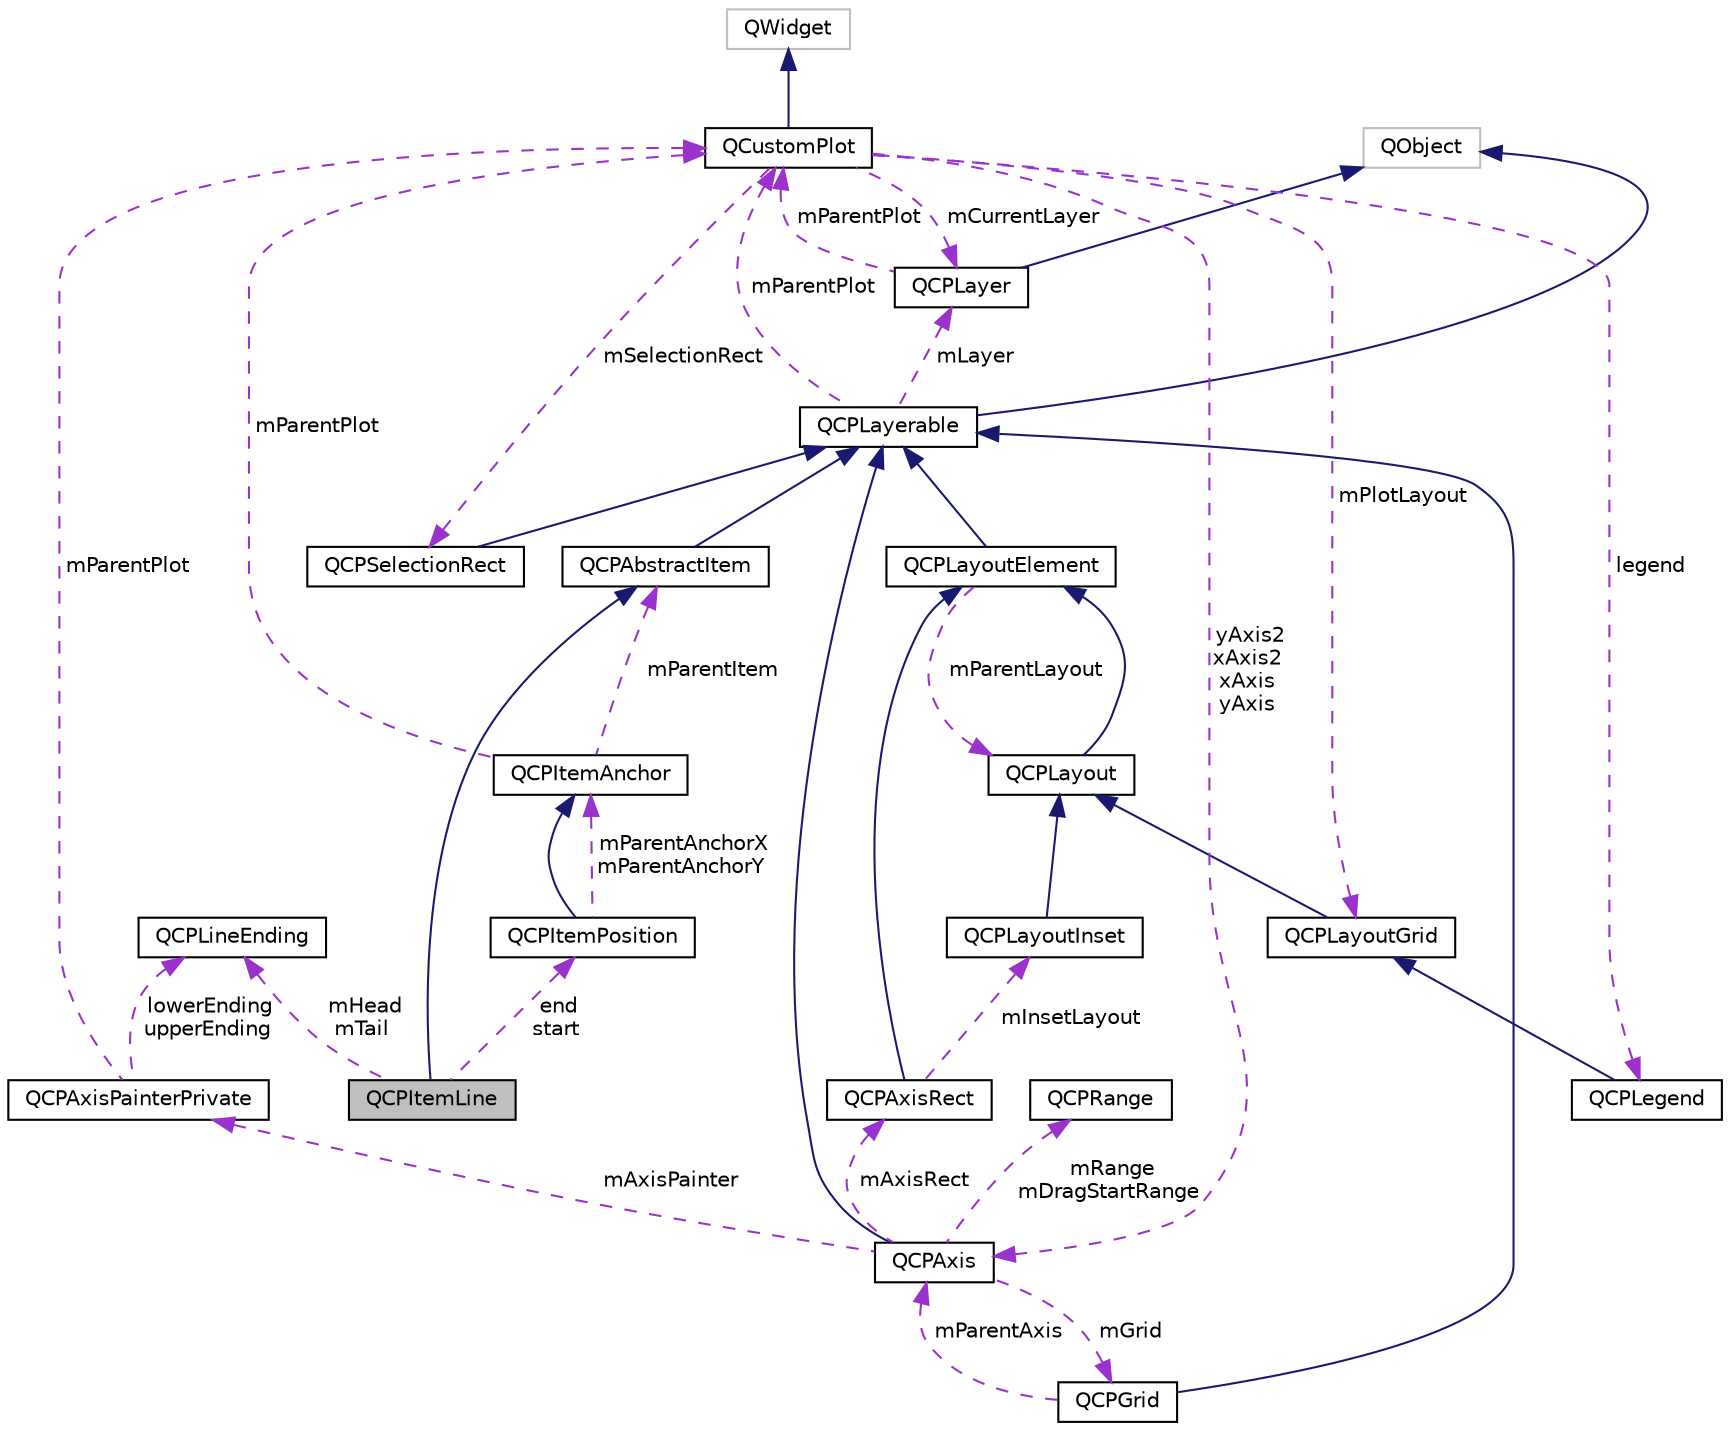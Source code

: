 digraph "QCPItemLine"
{
  edge [fontname="Helvetica",fontsize="10",labelfontname="Helvetica",labelfontsize="10"];
  node [fontname="Helvetica",fontsize="10",shape=record];
  Node1 [label="QCPItemLine",height=0.2,width=0.4,color="black", fillcolor="grey75", style="filled", fontcolor="black"];
  Node2 -> Node1 [dir="back",color="midnightblue",fontsize="10",style="solid"];
  Node2 [label="QCPAbstractItem",height=0.2,width=0.4,color="black", fillcolor="white", style="filled",URL="$classQCPAbstractItem.html",tooltip="The abstract base class for all items in a plot. "];
  Node3 -> Node2 [dir="back",color="midnightblue",fontsize="10",style="solid"];
  Node3 [label="QCPLayerable",height=0.2,width=0.4,color="black", fillcolor="white", style="filled",URL="$classQCPLayerable.html",tooltip="Base class for all drawable objects. "];
  Node4 -> Node3 [dir="back",color="midnightblue",fontsize="10",style="solid"];
  Node4 [label="QObject",height=0.2,width=0.4,color="grey75", fillcolor="white", style="filled"];
  Node5 -> Node3 [dir="back",color="darkorchid3",fontsize="10",style="dashed",label=" mLayer" ];
  Node5 [label="QCPLayer",height=0.2,width=0.4,color="black", fillcolor="white", style="filled",URL="$classQCPLayer.html",tooltip="A layer that may contain objects, to control the rendering order. "];
  Node4 -> Node5 [dir="back",color="midnightblue",fontsize="10",style="solid"];
  Node6 -> Node5 [dir="back",color="darkorchid3",fontsize="10",style="dashed",label=" mParentPlot" ];
  Node6 [label="QCustomPlot",height=0.2,width=0.4,color="black", fillcolor="white", style="filled",URL="$classQCustomPlot.html",tooltip="The central class of the library. This is the QWidget which displays the plot and interacts with the ..."];
  Node7 -> Node6 [dir="back",color="midnightblue",fontsize="10",style="solid"];
  Node7 [label="QWidget",height=0.2,width=0.4,color="grey75", fillcolor="white", style="filled"];
  Node5 -> Node6 [dir="back",color="darkorchid3",fontsize="10",style="dashed",label=" mCurrentLayer" ];
  Node8 -> Node6 [dir="back",color="darkorchid3",fontsize="10",style="dashed",label=" mPlotLayout" ];
  Node8 [label="QCPLayoutGrid",height=0.2,width=0.4,color="black", fillcolor="white", style="filled",URL="$classQCPLayoutGrid.html",tooltip="A layout that arranges child elements in a grid. "];
  Node9 -> Node8 [dir="back",color="midnightblue",fontsize="10",style="solid"];
  Node9 [label="QCPLayout",height=0.2,width=0.4,color="black", fillcolor="white", style="filled",URL="$classQCPLayout.html",tooltip="The abstract base class for layouts. "];
  Node10 -> Node9 [dir="back",color="midnightblue",fontsize="10",style="solid"];
  Node10 [label="QCPLayoutElement",height=0.2,width=0.4,color="black", fillcolor="white", style="filled",URL="$classQCPLayoutElement.html",tooltip="The abstract base class for all objects that form the layout system. "];
  Node3 -> Node10 [dir="back",color="midnightblue",fontsize="10",style="solid"];
  Node9 -> Node10 [dir="back",color="darkorchid3",fontsize="10",style="dashed",label=" mParentLayout" ];
  Node11 -> Node6 [dir="back",color="darkorchid3",fontsize="10",style="dashed",label=" mSelectionRect" ];
  Node11 [label="QCPSelectionRect",height=0.2,width=0.4,color="black", fillcolor="white", style="filled",URL="$classQCPSelectionRect.html",tooltip="Provides rect/rubber-band data selection and range zoom interaction. "];
  Node3 -> Node11 [dir="back",color="midnightblue",fontsize="10",style="solid"];
  Node12 -> Node6 [dir="back",color="darkorchid3",fontsize="10",style="dashed",label=" yAxis2\nxAxis2\nxAxis\nyAxis" ];
  Node12 [label="QCPAxis",height=0.2,width=0.4,color="black", fillcolor="white", style="filled",URL="$classQCPAxis.html",tooltip="Manages a single axis inside a QCustomPlot. "];
  Node3 -> Node12 [dir="back",color="midnightblue",fontsize="10",style="solid"];
  Node13 -> Node12 [dir="back",color="darkorchid3",fontsize="10",style="dashed",label=" mRange\nmDragStartRange" ];
  Node13 [label="QCPRange",height=0.2,width=0.4,color="black", fillcolor="white", style="filled",URL="$classQCPRange.html",tooltip="Represents the range an axis is encompassing. "];
  Node14 -> Node12 [dir="back",color="darkorchid3",fontsize="10",style="dashed",label=" mAxisPainter" ];
  Node14 [label="QCPAxisPainterPrivate",height=0.2,width=0.4,color="black", fillcolor="white", style="filled",URL="$classQCPAxisPainterPrivate.html"];
  Node15 -> Node14 [dir="back",color="darkorchid3",fontsize="10",style="dashed",label=" lowerEnding\nupperEnding" ];
  Node15 [label="QCPLineEnding",height=0.2,width=0.4,color="black", fillcolor="white", style="filled",URL="$classQCPLineEnding.html",tooltip="Handles the different ending decorations for line-like items. "];
  Node6 -> Node14 [dir="back",color="darkorchid3",fontsize="10",style="dashed",label=" mParentPlot" ];
  Node16 -> Node12 [dir="back",color="darkorchid3",fontsize="10",style="dashed",label=" mGrid" ];
  Node16 [label="QCPGrid",height=0.2,width=0.4,color="black", fillcolor="white", style="filled",URL="$classQCPGrid.html",tooltip="Responsible for drawing the grid of a QCPAxis. "];
  Node3 -> Node16 [dir="back",color="midnightblue",fontsize="10",style="solid"];
  Node12 -> Node16 [dir="back",color="darkorchid3",fontsize="10",style="dashed",label=" mParentAxis" ];
  Node17 -> Node12 [dir="back",color="darkorchid3",fontsize="10",style="dashed",label=" mAxisRect" ];
  Node17 [label="QCPAxisRect",height=0.2,width=0.4,color="black", fillcolor="white", style="filled",URL="$classQCPAxisRect.html",tooltip="Holds multiple axes and arranges them in a rectangular shape. "];
  Node10 -> Node17 [dir="back",color="midnightblue",fontsize="10",style="solid"];
  Node18 -> Node17 [dir="back",color="darkorchid3",fontsize="10",style="dashed",label=" mInsetLayout" ];
  Node18 [label="QCPLayoutInset",height=0.2,width=0.4,color="black", fillcolor="white", style="filled",URL="$classQCPLayoutInset.html",tooltip="A layout that places child elements aligned to the border or arbitrarily positioned. "];
  Node9 -> Node18 [dir="back",color="midnightblue",fontsize="10",style="solid"];
  Node19 -> Node6 [dir="back",color="darkorchid3",fontsize="10",style="dashed",label=" legend" ];
  Node19 [label="QCPLegend",height=0.2,width=0.4,color="black", fillcolor="white", style="filled",URL="$classQCPLegend.html",tooltip="Manages a legend inside a QCustomPlot. "];
  Node8 -> Node19 [dir="back",color="midnightblue",fontsize="10",style="solid"];
  Node6 -> Node3 [dir="back",color="darkorchid3",fontsize="10",style="dashed",label=" mParentPlot" ];
  Node15 -> Node1 [dir="back",color="darkorchid3",fontsize="10",style="dashed",label=" mHead\nmTail" ];
  Node20 -> Node1 [dir="back",color="darkorchid3",fontsize="10",style="dashed",label=" end\nstart" ];
  Node20 [label="QCPItemPosition",height=0.2,width=0.4,color="black", fillcolor="white", style="filled",URL="$classQCPItemPosition.html",tooltip="Manages the position of an item. "];
  Node21 -> Node20 [dir="back",color="midnightblue",fontsize="10",style="solid"];
  Node21 [label="QCPItemAnchor",height=0.2,width=0.4,color="black", fillcolor="white", style="filled",URL="$classQCPItemAnchor.html",tooltip="An anchor of an item to which positions can be attached to. "];
  Node2 -> Node21 [dir="back",color="darkorchid3",fontsize="10",style="dashed",label=" mParentItem" ];
  Node6 -> Node21 [dir="back",color="darkorchid3",fontsize="10",style="dashed",label=" mParentPlot" ];
  Node21 -> Node20 [dir="back",color="darkorchid3",fontsize="10",style="dashed",label=" mParentAnchorX\nmParentAnchorY" ];
}
